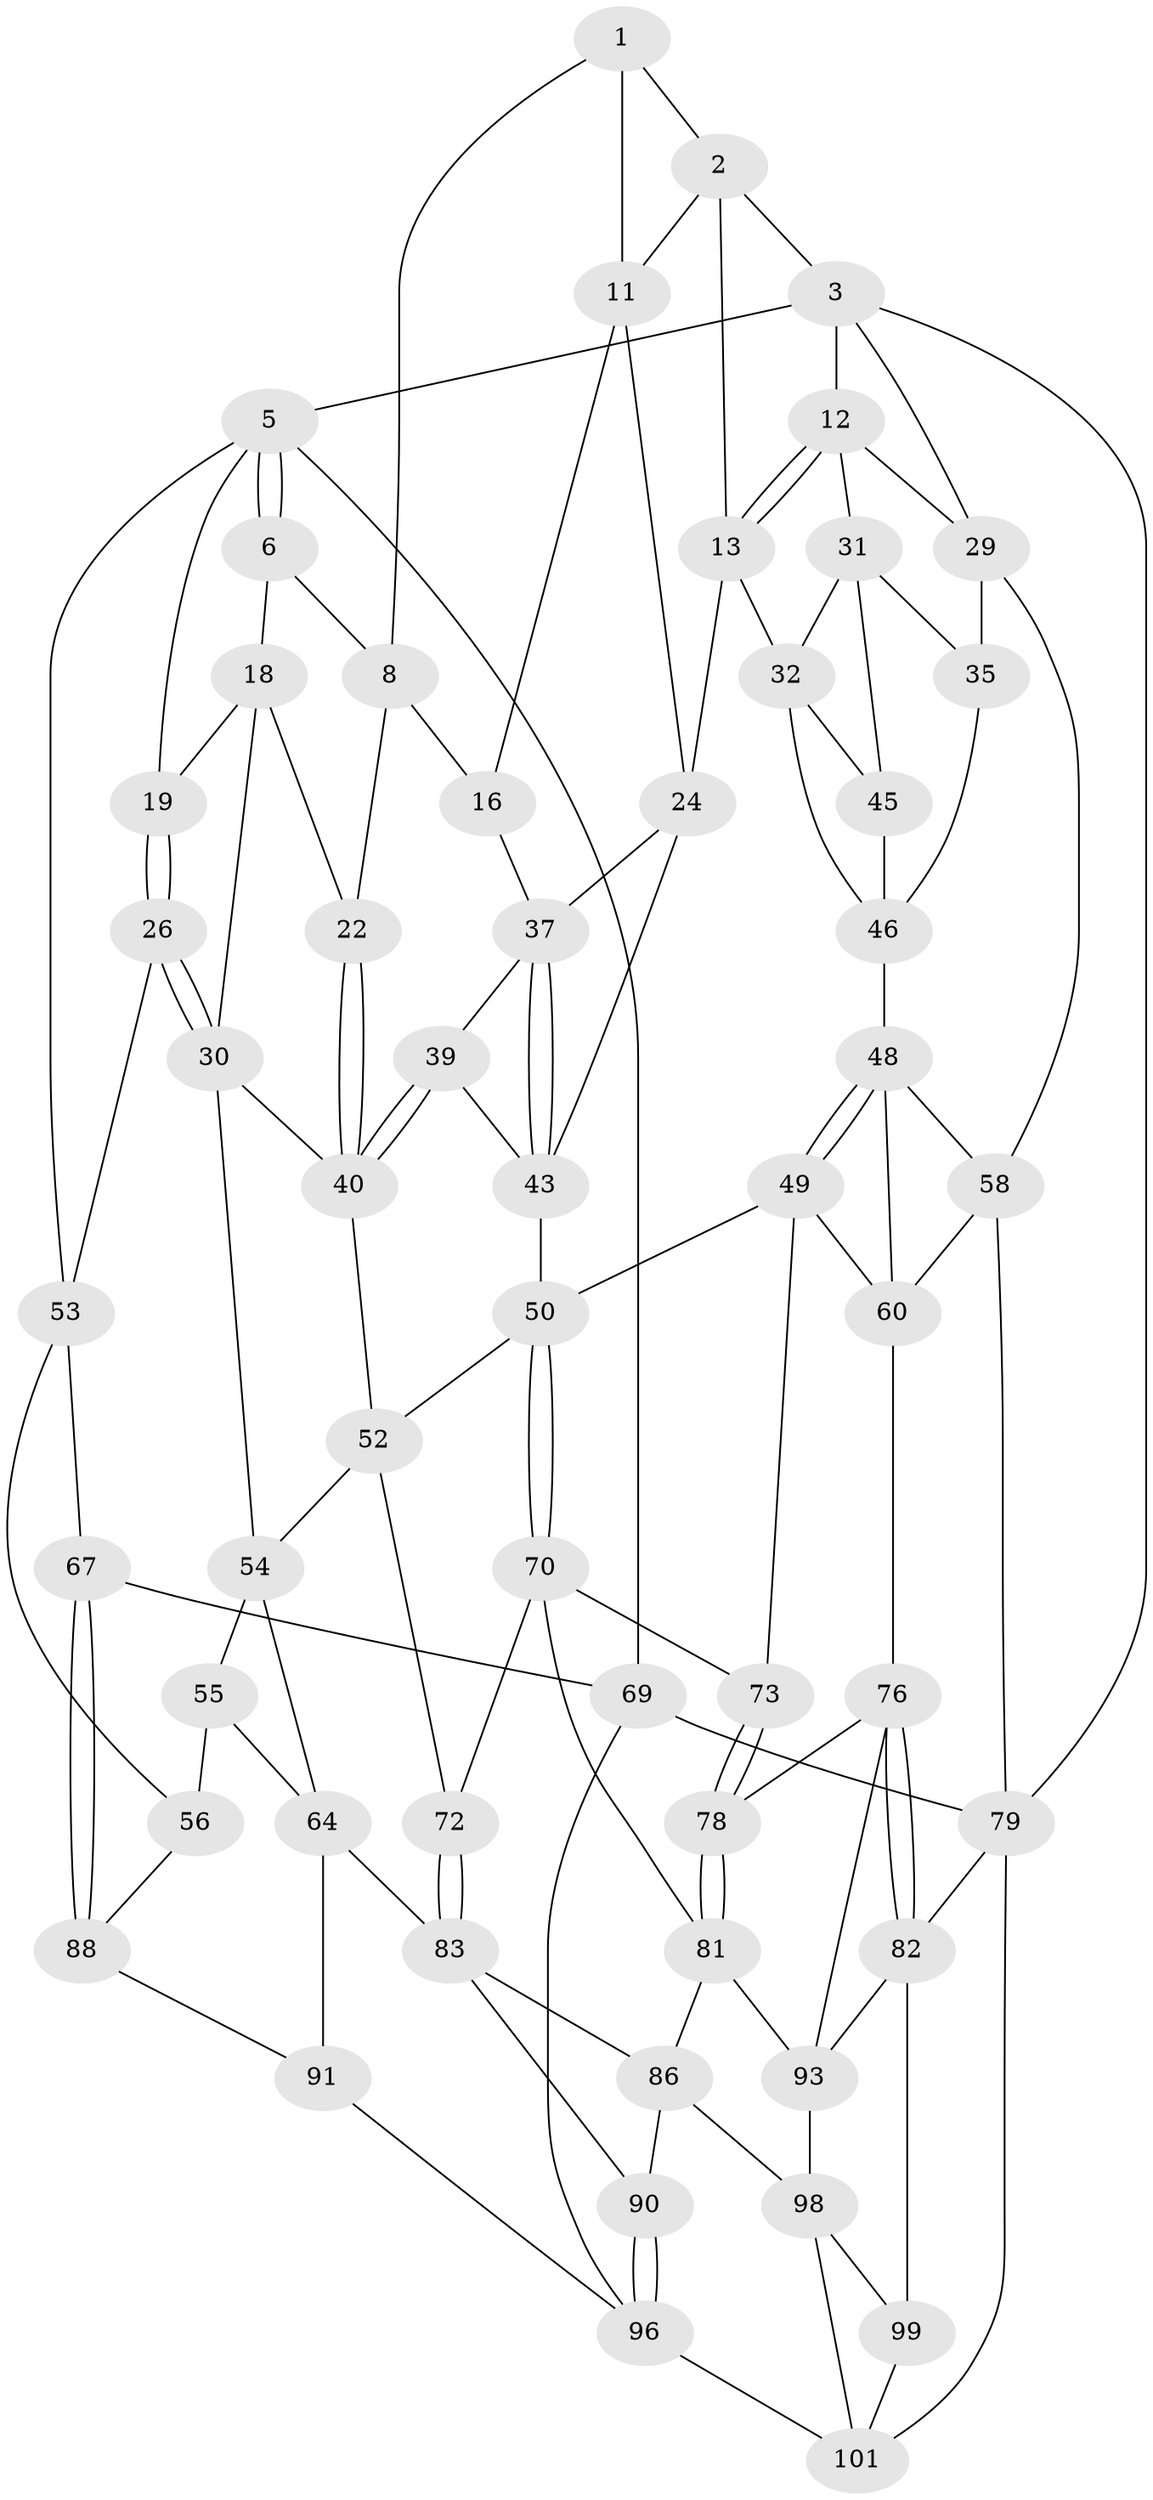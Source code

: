 // original degree distribution, {3: 0.0196078431372549, 4: 0.2647058823529412, 6: 0.24509803921568626, 5: 0.47058823529411764}
// Generated by graph-tools (version 1.1) at 2025/38/02/21/25 10:38:58]
// undirected, 57 vertices, 121 edges
graph export_dot {
graph [start="1"]
  node [color=gray90,style=filled];
  1 [pos="+0.47467933141782404+0",super="+7"];
  2 [pos="+0.6106725186281908+0",super="+10"];
  3 [pos="+0.6381202622507636+0",super="+4"];
  5 [pos="+0+0",super="+21"];
  6 [pos="+0.24256119879297144+0",super="+9"];
  8 [pos="+0.2879324466362714+0.10496196132622522",super="+17"];
  11 [pos="+0.4665504585235179+0.1516674432701475",super="+15"];
  12 [pos="+0.7572903117337835+0.12043772147177403",super="+28"];
  13 [pos="+0.635473573276495+0.29211148461298986",super="+14"];
  16 [pos="+0.38745652422256466+0.2448912455538521"];
  18 [pos="+0.17839673455272437+0.18393140872643618",super="+23"];
  19 [pos="+0.13233285303986728+0.17769193188408428",super="+20"];
  22 [pos="+0.3065497624808274+0.2675002730010928"];
  24 [pos="+0.6046563926716353+0.30431543803685596",super="+25"];
  26 [pos="+0.09614894557058824+0.37494906570535613",super="+27"];
  29 [pos="+1+0",super="+36"];
  30 [pos="+0.14575654758858647+0.38596367582002183",super="+42"];
  31 [pos="+0.8692947747549902+0.23303682234568265",super="+34"];
  32 [pos="+0.7256753996143218+0.32779855010105313",super="+33"];
  35 [pos="+0.9851357939821526+0.3895563605564498"];
  37 [pos="+0.42393433209694875+0.31792682938797884",super="+38"];
  39 [pos="+0.34563014226259026+0.39379639625265095"];
  40 [pos="+0.31649506455674586+0.40512954319604894",super="+41"];
  43 [pos="+0.4212580847625691+0.3835329172174475",super="+44"];
  45 [pos="+0.8035776196518705+0.34795271430705355"];
  46 [pos="+0.7993562648180221+0.42889978813000085",super="+47"];
  48 [pos="+0.7490209286337274+0.5039421769384411",super="+59"];
  49 [pos="+0.7160316710455883+0.5360795803322014",super="+61"];
  50 [pos="+0.5846552579146014+0.5802477111203211",super="+51"];
  52 [pos="+0.4416596202507866+0.5535470621253629",super="+62"];
  53 [pos="+0+0.4072640064897026",super="+57"];
  54 [pos="+0.22608945986152384+0.5054507437766597",super="+63"];
  55 [pos="+0.16639091204342904+0.5634480052433525",super="+66"];
  56 [pos="+0.03941666953792153+0.6458084442200777",super="+87"];
  58 [pos="+1+0.47570445783107984",super="+75"];
  60 [pos="+0.8413808774931116+0.6595330897881257",super="+74"];
  64 [pos="+0.2964715345421226+0.771349500501135",super="+65"];
  67 [pos="+0+0.8003891177743179",super="+68"];
  69 [pos="+0+1"];
  70 [pos="+0.588987870952304+0.6167880400126339",super="+71"];
  72 [pos="+0.4919473991326576+0.7230465170087461"];
  73 [pos="+0.7676274098275055+0.6922471872653262"];
  76 [pos="+0.8717141430966999+0.7174648983677498",super="+77"];
  78 [pos="+0.7455203051945174+0.7682234004461584"];
  79 [pos="+1+1",super="+80"];
  81 [pos="+0.6480313361765734+0.8048055240197225",super="+85"];
  82 [pos="+1+0.9906947134827389",super="+95"];
  83 [pos="+0.46818201236790274+0.7722630569990114",super="+84"];
  86 [pos="+0.48425194604848293+0.7910417794612712",super="+89"];
  88 [pos="+0.09449327852771314+0.8584949224031214",super="+92"];
  90 [pos="+0.4566023147348624+0.945596601256283"];
  91 [pos="+0.2260461970700315+0.9821967804168745"];
  93 [pos="+0.8668840449050002+0.899402768202262",super="+94"];
  96 [pos="+0.3419461062405074+1",super="+97"];
  98 [pos="+0.6251464126709755+0.8822494686990423",super="+100"];
  99 [pos="+0.7269659164910672+0.9348923764661338"];
  101 [pos="+0.6343181160888292+1",super="+102"];
  1 -- 2;
  1 -- 8;
  1 -- 11;
  2 -- 3;
  2 -- 11;
  2 -- 13;
  3 -- 12;
  3 -- 5;
  3 -- 29;
  3 -- 79;
  5 -- 6;
  5 -- 6;
  5 -- 69;
  5 -- 53;
  5 -- 19;
  6 -- 8;
  6 -- 18;
  8 -- 16;
  8 -- 22;
  11 -- 16;
  11 -- 24;
  12 -- 13;
  12 -- 13;
  12 -- 29;
  12 -- 31;
  13 -- 24;
  13 -- 32;
  16 -- 37;
  18 -- 19;
  18 -- 22;
  18 -- 30;
  19 -- 26 [weight=2];
  19 -- 26;
  22 -- 40;
  22 -- 40;
  24 -- 43;
  24 -- 37;
  26 -- 30;
  26 -- 30;
  26 -- 53;
  29 -- 58;
  29 -- 35;
  30 -- 54;
  30 -- 40;
  31 -- 32;
  31 -- 35;
  31 -- 45;
  32 -- 45;
  32 -- 46;
  35 -- 46;
  37 -- 43;
  37 -- 43;
  37 -- 39;
  39 -- 40;
  39 -- 40;
  39 -- 43;
  40 -- 52;
  43 -- 50;
  45 -- 46;
  46 -- 48;
  48 -- 49;
  48 -- 49;
  48 -- 58;
  48 -- 60;
  49 -- 50;
  49 -- 73;
  49 -- 60;
  50 -- 70;
  50 -- 70;
  50 -- 52;
  52 -- 72;
  52 -- 54;
  53 -- 56;
  53 -- 67;
  54 -- 55;
  54 -- 64;
  55 -- 56 [weight=2];
  55 -- 64;
  56 -- 88;
  58 -- 60;
  58 -- 79;
  60 -- 76;
  64 -- 83;
  64 -- 91;
  67 -- 88 [weight=2];
  67 -- 88;
  67 -- 69;
  69 -- 79;
  69 -- 96;
  70 -- 73;
  70 -- 72;
  70 -- 81;
  72 -- 83;
  72 -- 83;
  73 -- 78;
  73 -- 78;
  76 -- 82;
  76 -- 82;
  76 -- 93;
  76 -- 78;
  78 -- 81;
  78 -- 81;
  79 -- 82;
  79 -- 101;
  81 -- 93;
  81 -- 86;
  82 -- 99;
  82 -- 93;
  83 -- 86;
  83 -- 90;
  86 -- 90;
  86 -- 98;
  88 -- 91;
  90 -- 96;
  90 -- 96;
  91 -- 96;
  93 -- 98;
  96 -- 101;
  98 -- 99;
  98 -- 101;
  99 -- 101;
}
